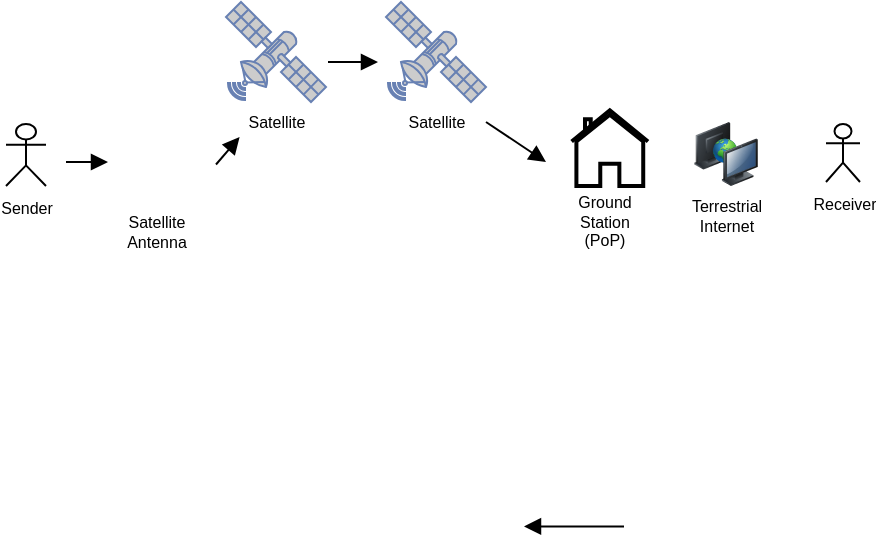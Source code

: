 <mxfile version="24.7.10">
  <diagram name="Seite-1" id="67pl-qV60SkbG5lfoDhk">
    <mxGraphModel dx="690" dy="975" grid="1" gridSize="10" guides="1" tooltips="1" connect="1" arrows="1" fold="1" page="1" pageScale="1" pageWidth="827" pageHeight="1169" math="0" shadow="0">
      <root>
        <mxCell id="0" />
        <mxCell id="1" parent="0" />
        <mxCell id="kQFYc6R7TS6hYUrN0hqE-11" value="" style="group" parent="1" vertex="1" connectable="0">
          <mxGeometry x="401" y="302" width="60" height="60" as="geometry" />
        </mxCell>
        <mxCell id="kQFYc6R7TS6hYUrN0hqE-9" value="" style="shape=image;html=1;verticalAlign=top;verticalLabelPosition=bottom;labelBackgroundColor=#ffffff;imageAspect=0;aspect=fixed;image=https://cdn2.iconfinder.com/data/icons/web-development-and-studio/512/44_satellite_antenna_radar_space_dish_space-128.png;flipV=0;flipH=0;" parent="kQFYc6R7TS6hYUrN0hqE-11" vertex="1">
          <mxGeometry x="13.091" y="14.769" width="22.727" height="22.727" as="geometry" />
        </mxCell>
        <mxCell id="kQFYc6R7TS6hYUrN0hqE-10" value="" style="html=1;verticalLabelPosition=bottom;align=center;labelBackgroundColor=#ffffff;verticalAlign=top;strokeWidth=2;strokeColor=#000000;shadow=0;dashed=0;shape=mxgraph.ios7.icons.home;" parent="kQFYc6R7TS6hYUrN0hqE-11" vertex="1">
          <mxGeometry x="21.818" y="22.154" width="38.182" height="37.846" as="geometry" />
        </mxCell>
        <mxCell id="kQFYc6R7TS6hYUrN0hqE-1" value="Sender" style="shape=umlActor;verticalLabelPosition=bottom;verticalAlign=top;html=1;outlineConnect=0;fontSize=8;" parent="1" vertex="1">
          <mxGeometry x="140" y="331" width="20" height="31" as="geometry" />
        </mxCell>
        <mxCell id="kQFYc6R7TS6hYUrN0hqE-2" value="" style="shape=image;html=1;verticalAlign=top;verticalLabelPosition=bottom;labelBackgroundColor=#ffffff;imageAspect=0;aspect=fixed;image=https://cdn2.iconfinder.com/data/icons/web-development-and-studio/512/44_satellite_antenna_radar_space_dish_space-128.png;flipV=0;flipH=1;" parent="1" vertex="1">
          <mxGeometry x="190" y="310" width="55" height="55" as="geometry" />
        </mxCell>
        <mxCell id="kQFYc6R7TS6hYUrN0hqE-3" value="" style="endArrow=block;html=1;rounded=0;endFill=1;" parent="1" edge="1">
          <mxGeometry width="50" height="50" relative="1" as="geometry">
            <mxPoint x="170" y="350" as="sourcePoint" />
            <mxPoint x="191" y="350" as="targetPoint" />
          </mxGeometry>
        </mxCell>
        <mxCell id="kQFYc6R7TS6hYUrN0hqE-4" value="Satellite&lt;div style=&quot;font-size: 8px;&quot;&gt;Antenna&lt;/div&gt;" style="text;html=1;align=center;verticalAlign=middle;resizable=0;points=[];autosize=1;strokeColor=none;fillColor=none;fontSize=8;" parent="1" vertex="1">
          <mxGeometry x="190" y="370" width="50" height="30" as="geometry" />
        </mxCell>
        <mxCell id="kQFYc6R7TS6hYUrN0hqE-5" value="" style="fontColor=#0066CC;verticalAlign=top;verticalLabelPosition=bottom;labelPosition=center;align=center;html=1;outlineConnect=0;fillColor=#CCCCCC;strokeColor=#6881B3;gradientColor=none;gradientDirection=north;strokeWidth=2;shape=mxgraph.networks.satellite;" parent="1" vertex="1">
          <mxGeometry x="250" y="270" width="50" height="50" as="geometry" />
        </mxCell>
        <mxCell id="kQFYc6R7TS6hYUrN0hqE-6" value="" style="fontColor=#0066CC;verticalAlign=top;verticalLabelPosition=bottom;labelPosition=center;align=center;html=1;outlineConnect=0;fillColor=#CCCCCC;strokeColor=#6881B3;gradientColor=none;gradientDirection=north;strokeWidth=2;shape=mxgraph.networks.satellite;" parent="1" vertex="1">
          <mxGeometry x="330" y="270" width="50" height="50" as="geometry" />
        </mxCell>
        <mxCell id="kQFYc6R7TS6hYUrN0hqE-13" value="Ground&lt;div style=&quot;font-size: 8px;&quot;&gt;Station&lt;/div&gt;&lt;div style=&quot;font-size: 8px;&quot;&gt;(PoP)&lt;/div&gt;" style="text;html=1;align=center;verticalAlign=middle;resizable=0;points=[];autosize=1;strokeColor=none;fillColor=none;fontSize=8;" parent="1" vertex="1">
          <mxGeometry x="414" y="360" width="50" height="40" as="geometry" />
        </mxCell>
        <mxCell id="kQFYc6R7TS6hYUrN0hqE-14" value="Satellite" style="text;html=1;align=center;verticalAlign=middle;resizable=0;points=[];autosize=1;strokeColor=none;fillColor=none;fontSize=8;" parent="1" vertex="1">
          <mxGeometry x="250" y="320" width="50" height="20" as="geometry" />
        </mxCell>
        <mxCell id="kQFYc6R7TS6hYUrN0hqE-15" value="Satellite" style="text;html=1;align=center;verticalAlign=middle;resizable=0;points=[];autosize=1;strokeColor=none;fillColor=none;fontSize=8;" parent="1" vertex="1">
          <mxGeometry x="330" y="320" width="50" height="20" as="geometry" />
        </mxCell>
        <mxCell id="kQFYc6R7TS6hYUrN0hqE-16" value="Receiver" style="shape=umlActor;verticalLabelPosition=bottom;verticalAlign=top;html=1;outlineConnect=0;fontSize=8;" parent="1" vertex="1">
          <mxGeometry x="550" y="331" width="17" height="29" as="geometry" />
        </mxCell>
        <mxCell id="kQFYc6R7TS6hYUrN0hqE-20" value="" style="image;html=1;image=img/lib/clip_art/computers/Network_2_128x128.png" parent="1" vertex="1">
          <mxGeometry x="480" y="330" width="40" height="32" as="geometry" />
        </mxCell>
        <mxCell id="kQFYc6R7TS6hYUrN0hqE-21" value="" style="endArrow=block;html=1;rounded=0;endFill=1;exitX=1;exitY=0.5;exitDx=0;exitDy=0;exitPerimeter=0;" parent="1" edge="1" source="kQFYc6R7TS6hYUrN0hqE-15">
          <mxGeometry width="50" height="50" relative="1" as="geometry">
            <mxPoint x="390" y="300" as="sourcePoint" />
            <mxPoint x="410" y="350" as="targetPoint" />
          </mxGeometry>
        </mxCell>
        <mxCell id="kQFYc6R7TS6hYUrN0hqE-22" value="Terrestrial&lt;div style=&quot;font-size: 8px;&quot;&gt;Internet&lt;/div&gt;" style="text;html=1;align=center;verticalAlign=middle;resizable=0;points=[];autosize=1;strokeColor=none;fillColor=none;fontSize=8;" parent="1" vertex="1">
          <mxGeometry x="470" y="362" width="60" height="30" as="geometry" />
        </mxCell>
        <mxCell id="kQFYc6R7TS6hYUrN0hqE-23" value="" style="endArrow=block;html=1;rounded=0;endFill=1;entryX=0.136;entryY=0.878;entryDx=0;entryDy=0;entryPerimeter=0;exitX=1;exitY=0.75;exitDx=0;exitDy=0;" parent="1" edge="1" target="kQFYc6R7TS6hYUrN0hqE-14" source="kQFYc6R7TS6hYUrN0hqE-2">
          <mxGeometry width="50" height="50" relative="1" as="geometry">
            <mxPoint x="429" y="512.22" as="sourcePoint" />
            <mxPoint x="379" y="512.22" as="targetPoint" />
          </mxGeometry>
        </mxCell>
        <mxCell id="JkGbGhx1Zba7QBPf4RXV-2" value="" style="endArrow=block;html=1;rounded=0;endFill=1;" edge="1" parent="1">
          <mxGeometry width="50" height="50" relative="1" as="geometry">
            <mxPoint x="301" y="300" as="sourcePoint" />
            <mxPoint x="326" y="300" as="targetPoint" />
          </mxGeometry>
        </mxCell>
        <mxCell id="JkGbGhx1Zba7QBPf4RXV-3" value="" style="endArrow=block;html=1;rounded=0;endFill=1;" edge="1" parent="1">
          <mxGeometry width="50" height="50" relative="1" as="geometry">
            <mxPoint x="449" y="532.22" as="sourcePoint" />
            <mxPoint x="399" y="532.22" as="targetPoint" />
          </mxGeometry>
        </mxCell>
      </root>
    </mxGraphModel>
  </diagram>
</mxfile>
